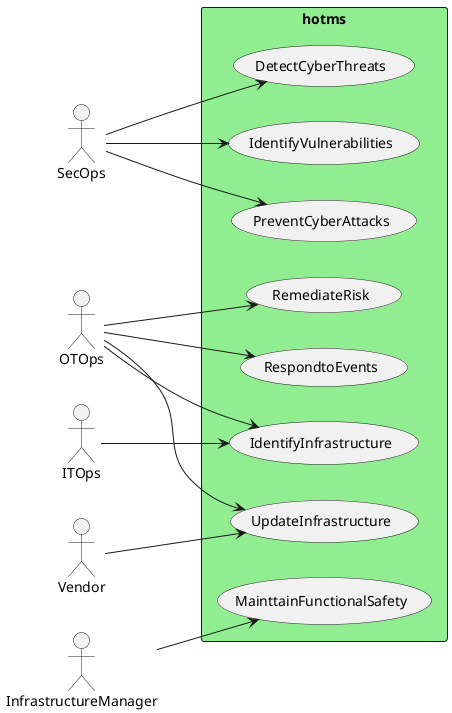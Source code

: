 @startuml

left to right direction
Actor "SecOps" as SecOps
Actor "OTOps" as OTOps
Actor "ITOps" as ITOps
Actor "SecOps" as SecOps
Actor "InfrastructureManager" as InfrastructureManager
Actor "SecOps" as SecOps
Actor "OTOps" as OTOps
Actor "OTOps" as OTOps
Actor "Vendor" as Vendor
Actor "OTOps" as OTOps


rectangle "hotms" #lightgreen {
usecase "DetectCyberThreats" as DetectCyberThreats
    SecOps --> DetectCyberThreats
    usecase "IdentifyInfrastructure" as IdentifyInfrastructure
    OTOps --> IdentifyInfrastructure
    ITOps --> IdentifyInfrastructure
    usecase "IdentifyVulnerabilities" as IdentifyVulnerabilities
    SecOps --> IdentifyVulnerabilities
    usecase "MainttainFunctionalSafety" as MainttainFunctionalSafety
    InfrastructureManager --> MainttainFunctionalSafety
    usecase "PreventCyberAttacks" as PreventCyberAttacks
    SecOps --> PreventCyberAttacks
    usecase "RemediateRisk" as RemediateRisk
    OTOps --> RemediateRisk
    usecase "RespondtoEvents" as RespondtoEvents
    OTOps --> RespondtoEvents
    usecase "UpdateInfrastructure" as UpdateInfrastructure
    Vendor --> UpdateInfrastructure
    OTOps --> UpdateInfrastructure
    }


@enduml
